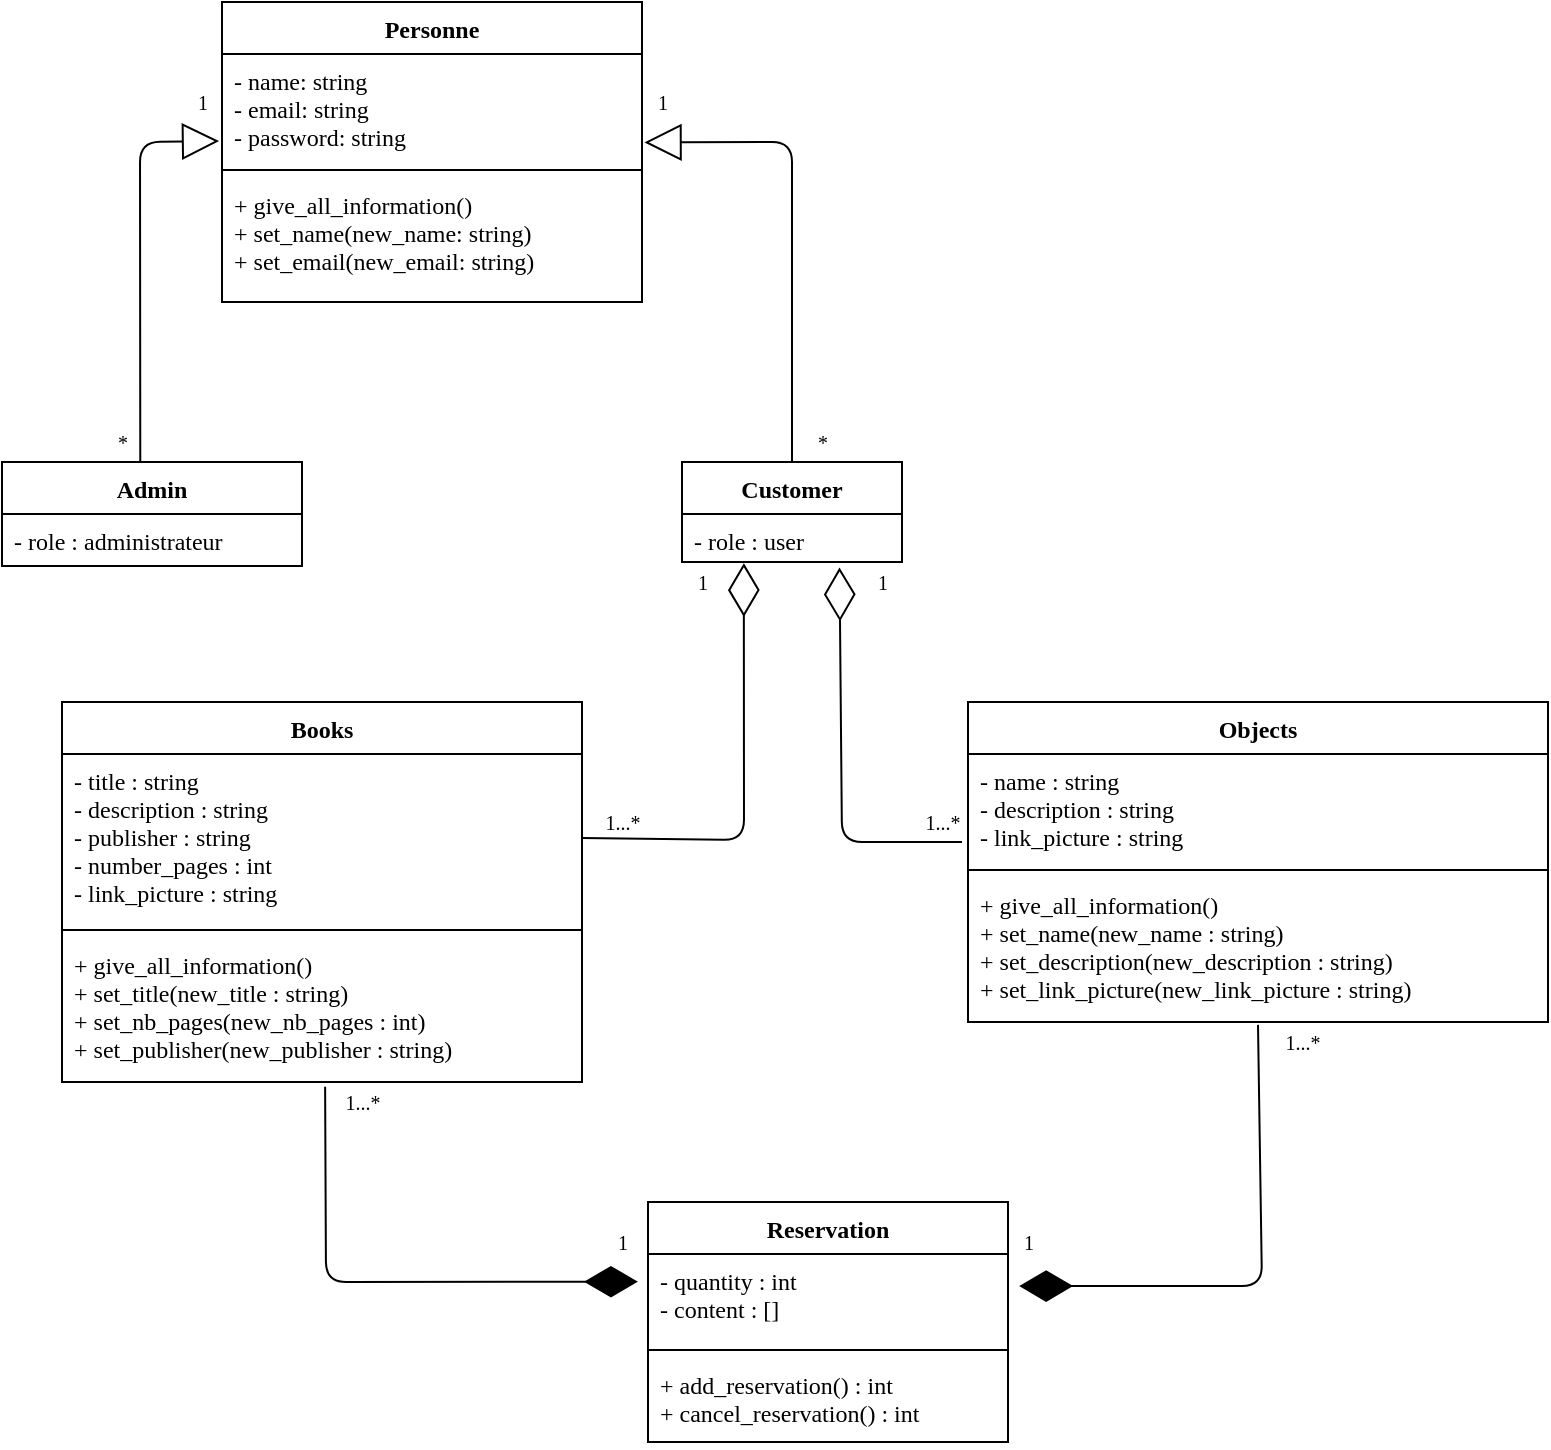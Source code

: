 <mxfile>
    <diagram id="jmX7XUUWfb2kjYzrGq_j" name="Page-1">
        <mxGraphModel dx="981" dy="793" grid="1" gridSize="10" guides="1" tooltips="1" connect="1" arrows="1" fold="1" page="1" pageScale="1" pageWidth="827" pageHeight="1169" math="0" shadow="0">
            <root>
                <mxCell id="0"/>
                <mxCell id="1" parent="0"/>
                <mxCell id="19" value="Personne" style="swimlane;fontStyle=1;align=center;verticalAlign=top;childLayout=stackLayout;horizontal=1;startSize=26;horizontalStack=0;resizeParent=1;resizeParentMax=0;resizeLast=0;collapsible=1;marginBottom=0;fontFamily=Verdana;" vertex="1" parent="1">
                    <mxGeometry x="120" y="10" width="210" height="150" as="geometry"/>
                </mxCell>
                <mxCell id="20" value="- name: string&#10;- email: string&#10;- password: string&#10;" style="text;strokeColor=none;fillColor=none;align=left;verticalAlign=top;spacingLeft=4;spacingRight=4;overflow=hidden;rotatable=0;points=[[0,0.5],[1,0.5]];portConstraint=eastwest;fontFamily=Verdana;" vertex="1" parent="19">
                    <mxGeometry y="26" width="210" height="54" as="geometry"/>
                </mxCell>
                <mxCell id="21" value="" style="line;strokeWidth=1;fillColor=none;align=left;verticalAlign=middle;spacingTop=-1;spacingLeft=3;spacingRight=3;rotatable=0;labelPosition=right;points=[];portConstraint=eastwest;fontFamily=Verdana;" vertex="1" parent="19">
                    <mxGeometry y="80" width="210" height="8" as="geometry"/>
                </mxCell>
                <mxCell id="22" value="+ give_all_information()&#10;+ set_name(new_name: string)&#10;+ set_email(new_email: string)" style="text;strokeColor=none;fillColor=none;align=left;verticalAlign=top;spacingLeft=4;spacingRight=4;overflow=hidden;rotatable=0;points=[[0,0.5],[1,0.5]];portConstraint=eastwest;fontFamily=Verdana;" vertex="1" parent="19">
                    <mxGeometry y="88" width="210" height="62" as="geometry"/>
                </mxCell>
                <mxCell id="23" value="Admin" style="swimlane;fontStyle=1;align=center;verticalAlign=top;childLayout=stackLayout;horizontal=1;startSize=26;horizontalStack=0;resizeParent=1;resizeParentMax=0;resizeLast=0;collapsible=1;marginBottom=0;fontFamily=Verdana;" vertex="1" parent="1">
                    <mxGeometry x="10" y="240" width="150" height="52" as="geometry"/>
                </mxCell>
                <mxCell id="24" value="- role : administrateur" style="text;strokeColor=none;fillColor=none;align=left;verticalAlign=top;spacingLeft=4;spacingRight=4;overflow=hidden;rotatable=0;points=[[0,0.5],[1,0.5]];portConstraint=eastwest;fontFamily=Verdana;" vertex="1" parent="23">
                    <mxGeometry y="26" width="150" height="26" as="geometry"/>
                </mxCell>
                <mxCell id="27" value="Customer" style="swimlane;fontStyle=1;align=center;verticalAlign=top;childLayout=stackLayout;horizontal=1;startSize=26;horizontalStack=0;resizeParent=1;resizeParentMax=0;resizeLast=0;collapsible=1;marginBottom=0;fontFamily=Verdana;" vertex="1" parent="1">
                    <mxGeometry x="350" y="240" width="110" height="50" as="geometry"/>
                </mxCell>
                <mxCell id="28" value="- role : user" style="text;strokeColor=none;fillColor=none;align=left;verticalAlign=top;spacingLeft=4;spacingRight=4;overflow=hidden;rotatable=0;points=[[0,0.5],[1,0.5]];portConstraint=eastwest;fontFamily=Verdana;" vertex="1" parent="27">
                    <mxGeometry y="26" width="110" height="24" as="geometry"/>
                </mxCell>
                <mxCell id="31" value="Books" style="swimlane;fontStyle=1;align=center;verticalAlign=top;childLayout=stackLayout;horizontal=1;startSize=26;horizontalStack=0;resizeParent=1;resizeParentMax=0;resizeLast=0;collapsible=1;marginBottom=0;fontFamily=Verdana;" vertex="1" parent="1">
                    <mxGeometry x="40" y="360" width="260" height="190" as="geometry"/>
                </mxCell>
                <mxCell id="32" value="- title : string&#10;- description : string&#10;- publisher : string&#10;- number_pages : int&#10;- link_picture : string" style="text;strokeColor=none;fillColor=none;align=left;verticalAlign=top;spacingLeft=4;spacingRight=4;overflow=hidden;rotatable=0;points=[[0,0.5],[1,0.5]];portConstraint=eastwest;fontFamily=Verdana;" vertex="1" parent="31">
                    <mxGeometry y="26" width="260" height="84" as="geometry"/>
                </mxCell>
                <mxCell id="33" value="" style="line;strokeWidth=1;fillColor=none;align=left;verticalAlign=middle;spacingTop=-1;spacingLeft=3;spacingRight=3;rotatable=0;labelPosition=right;points=[];portConstraint=eastwest;fontFamily=Verdana;" vertex="1" parent="31">
                    <mxGeometry y="110" width="260" height="8" as="geometry"/>
                </mxCell>
                <mxCell id="34" value="+ give_all_information()&#10;+ set_title(new_title : string)&#10;+ set_nb_pages(new_nb_pages : int)&#10;+ set_publisher(new_publisher : string)" style="text;strokeColor=none;fillColor=none;align=left;verticalAlign=top;spacingLeft=4;spacingRight=4;overflow=hidden;rotatable=0;points=[[0,0.5],[1,0.5]];portConstraint=eastwest;fontFamily=Verdana;" vertex="1" parent="31">
                    <mxGeometry y="118" width="260" height="72" as="geometry"/>
                </mxCell>
                <mxCell id="35" value="Objects" style="swimlane;fontStyle=1;align=center;verticalAlign=top;childLayout=stackLayout;horizontal=1;startSize=26;horizontalStack=0;resizeParent=1;resizeParentMax=0;resizeLast=0;collapsible=1;marginBottom=0;fontFamily=Verdana;" vertex="1" parent="1">
                    <mxGeometry x="493" y="360" width="290" height="160" as="geometry"/>
                </mxCell>
                <mxCell id="36" value="- name : string&#10;- description : string&#10;- link_picture : string&#10;" style="text;strokeColor=none;fillColor=none;align=left;verticalAlign=top;spacingLeft=4;spacingRight=4;overflow=hidden;rotatable=0;points=[[0,0.5],[1,0.5]];portConstraint=eastwest;fontFamily=Verdana;" vertex="1" parent="35">
                    <mxGeometry y="26" width="290" height="54" as="geometry"/>
                </mxCell>
                <mxCell id="37" value="" style="line;strokeWidth=1;fillColor=none;align=left;verticalAlign=middle;spacingTop=-1;spacingLeft=3;spacingRight=3;rotatable=0;labelPosition=right;points=[];portConstraint=eastwest;fontFamily=Verdana;" vertex="1" parent="35">
                    <mxGeometry y="80" width="290" height="8" as="geometry"/>
                </mxCell>
                <mxCell id="38" value="+ give_all_information()&#10;+ set_name(new_name : string)&#10;+ set_description(new_description : string)&#10;+ set_link_picture(new_link_picture : string)" style="text;strokeColor=none;fillColor=none;align=left;verticalAlign=top;spacingLeft=4;spacingRight=4;overflow=hidden;rotatable=0;points=[[0,0.5],[1,0.5]];portConstraint=eastwest;fontFamily=Verdana;" vertex="1" parent="35">
                    <mxGeometry y="88" width="290" height="72" as="geometry"/>
                </mxCell>
                <mxCell id="39" value="Reservation" style="swimlane;fontStyle=1;align=center;verticalAlign=top;childLayout=stackLayout;horizontal=1;startSize=26;horizontalStack=0;resizeParent=1;resizeParentMax=0;resizeLast=0;collapsible=1;marginBottom=0;fontFamily=Verdana;" vertex="1" parent="1">
                    <mxGeometry x="333" y="610" width="180" height="120" as="geometry"/>
                </mxCell>
                <mxCell id="40" value="- quantity : int&#10;- content : []" style="text;strokeColor=none;fillColor=none;align=left;verticalAlign=top;spacingLeft=4;spacingRight=4;overflow=hidden;rotatable=0;points=[[0,0.5],[1,0.5]];portConstraint=eastwest;fontFamily=Verdana;" vertex="1" parent="39">
                    <mxGeometry y="26" width="180" height="44" as="geometry"/>
                </mxCell>
                <mxCell id="41" value="" style="line;strokeWidth=1;fillColor=none;align=left;verticalAlign=middle;spacingTop=-1;spacingLeft=3;spacingRight=3;rotatable=0;labelPosition=right;points=[];portConstraint=eastwest;fontFamily=Verdana;" vertex="1" parent="39">
                    <mxGeometry y="70" width="180" height="8" as="geometry"/>
                </mxCell>
                <mxCell id="42" value="+ add_reservation() : int&#10;+ cancel_reservation() : int" style="text;strokeColor=none;fillColor=none;align=left;verticalAlign=top;spacingLeft=4;spacingRight=4;overflow=hidden;rotatable=0;points=[[0,0.5],[1,0.5]];portConstraint=eastwest;fontFamily=Verdana;" vertex="1" parent="39">
                    <mxGeometry y="78" width="180" height="42" as="geometry"/>
                </mxCell>
                <mxCell id="43" value="" style="endArrow=diamondThin;endFill=1;endSize=24;html=1;fontFamily=Lucida Console;entryX=-0.028;entryY=0.315;entryDx=0;entryDy=0;entryPerimeter=0;exitX=0.506;exitY=1.033;exitDx=0;exitDy=0;exitPerimeter=0;" edge="1" parent="1" source="34" target="40">
                    <mxGeometry width="160" relative="1" as="geometry">
                        <mxPoint x="172" y="550" as="sourcePoint"/>
                        <mxPoint x="350" y="650" as="targetPoint"/>
                        <Array as="points">
                            <mxPoint x="172" y="650"/>
                        </Array>
                    </mxGeometry>
                </mxCell>
                <mxCell id="44" value="" style="endArrow=diamondThin;endFill=1;endSize=24;html=1;fontFamily=Lucida Console;entryX=1.031;entryY=0.364;entryDx=0;entryDy=0;entryPerimeter=0;exitX=0.5;exitY=1.02;exitDx=0;exitDy=0;exitPerimeter=0;" edge="1" parent="1" source="38" target="40">
                    <mxGeometry width="160" relative="1" as="geometry">
                        <mxPoint x="610" y="530" as="sourcePoint"/>
                        <mxPoint x="740" y="640" as="targetPoint"/>
                        <Array as="points">
                            <mxPoint x="640" y="652"/>
                        </Array>
                    </mxGeometry>
                </mxCell>
                <mxCell id="51" value="" style="endArrow=block;endSize=16;endFill=0;html=1;fontFamily=Verdana;entryX=-0.007;entryY=0.806;entryDx=0;entryDy=0;entryPerimeter=0;exitX=0.957;exitY=0.975;exitDx=0;exitDy=0;exitPerimeter=0;" edge="1" parent="1" source="53" target="20">
                    <mxGeometry x="0.125" y="10" width="160" relative="1" as="geometry">
                        <mxPoint x="100" y="230" as="sourcePoint"/>
                        <mxPoint x="270" y="200" as="targetPoint"/>
                        <Array as="points">
                            <mxPoint x="79" y="80"/>
                        </Array>
                        <mxPoint as="offset"/>
                    </mxGeometry>
                </mxCell>
                <mxCell id="52" value="" style="endArrow=block;endSize=16;endFill=0;html=1;fontFamily=Verdana;entryX=1.006;entryY=0.819;entryDx=0;entryDy=0;entryPerimeter=0;exitX=0.5;exitY=0;exitDx=0;exitDy=0;" edge="1" parent="1" source="27" target="20">
                    <mxGeometry width="160" relative="1" as="geometry">
                        <mxPoint x="370" y="260" as="sourcePoint"/>
                        <mxPoint x="530" y="260" as="targetPoint"/>
                        <Array as="points">
                            <mxPoint x="405" y="80"/>
                        </Array>
                    </mxGeometry>
                </mxCell>
                <mxCell id="53" value="&lt;font style=&quot;font-size: 10px&quot;&gt;*&lt;/font&gt;" style="text;html=1;align=center;verticalAlign=middle;resizable=0;points=[];autosize=1;strokeColor=none;fillColor=none;fontFamily=Verdana;" vertex="1" parent="1">
                    <mxGeometry x="60" y="220" width="20" height="20" as="geometry"/>
                </mxCell>
                <mxCell id="54" value="&lt;font style=&quot;font-size: 10px&quot;&gt;1&lt;/font&gt;" style="text;html=1;align=center;verticalAlign=middle;resizable=0;points=[];autosize=1;strokeColor=none;fillColor=none;fontFamily=Verdana;" vertex="1" parent="1">
                    <mxGeometry x="100" y="50" width="20" height="20" as="geometry"/>
                </mxCell>
                <mxCell id="55" value="&lt;font style=&quot;font-size: 10px&quot;&gt;1&lt;/font&gt;" style="text;html=1;align=center;verticalAlign=middle;resizable=0;points=[];autosize=1;strokeColor=none;fillColor=none;fontFamily=Verdana;" vertex="1" parent="1">
                    <mxGeometry x="330" y="50" width="20" height="20" as="geometry"/>
                </mxCell>
                <mxCell id="56" value="&lt;font style=&quot;font-size: 10px&quot;&gt;*&lt;/font&gt;" style="text;html=1;align=center;verticalAlign=middle;resizable=0;points=[];autosize=1;strokeColor=none;fillColor=none;fontFamily=Verdana;" vertex="1" parent="1">
                    <mxGeometry x="410" y="220" width="20" height="20" as="geometry"/>
                </mxCell>
                <mxCell id="57" value="&lt;font face=&quot;Verdana&quot; style=&quot;font-size: 10px&quot;&gt;1...*&lt;/font&gt;" style="text;html=1;align=center;verticalAlign=middle;resizable=0;points=[];autosize=1;strokeColor=none;fillColor=none;fontFamily=Lucida Console;" vertex="1" parent="1">
                    <mxGeometry x="460" y="410" width="40" height="20" as="geometry"/>
                </mxCell>
                <mxCell id="58" value="&lt;font style=&quot;font-size: 10px&quot;&gt;1...*&lt;/font&gt;" style="text;html=1;align=center;verticalAlign=middle;resizable=0;points=[];autosize=1;strokeColor=none;fillColor=none;fontFamily=Verdana;" vertex="1" parent="1">
                    <mxGeometry x="300" y="410" width="40" height="20" as="geometry"/>
                </mxCell>
                <mxCell id="59" value="1...*" style="text;html=1;align=center;verticalAlign=middle;resizable=0;points=[];autosize=1;strokeColor=none;fillColor=none;fontFamily=Verdana;fontSize=10;" vertex="1" parent="1">
                    <mxGeometry x="170" y="550" width="40" height="20" as="geometry"/>
                </mxCell>
                <mxCell id="60" value="&lt;font style=&quot;font-size: 10px;&quot;&gt;1&lt;/font&gt;" style="text;html=1;align=center;verticalAlign=middle;resizable=0;points=[];autosize=1;strokeColor=none;fillColor=none;fontFamily=Verdana;fontSize=10;" vertex="1" parent="1">
                    <mxGeometry x="310" y="620" width="20" height="20" as="geometry"/>
                </mxCell>
                <mxCell id="61" value="1" style="text;html=1;align=center;verticalAlign=middle;resizable=0;points=[];autosize=1;strokeColor=none;fillColor=none;fontFamily=Verdana;fontSize=10;" vertex="1" parent="1">
                    <mxGeometry x="513" y="620" width="20" height="20" as="geometry"/>
                </mxCell>
                <mxCell id="62" value="&lt;font style=&quot;font-size: 10px;&quot;&gt;1...*&lt;/font&gt;" style="text;html=1;align=center;verticalAlign=middle;resizable=0;points=[];autosize=1;strokeColor=none;fillColor=none;fontFamily=Verdana;fontSize=10;" vertex="1" parent="1">
                    <mxGeometry x="640" y="520" width="40" height="20" as="geometry"/>
                </mxCell>
                <mxCell id="63" value="" style="endArrow=diamondThin;endFill=0;endSize=24;html=1;fontFamily=Lucida Console;exitX=1;exitY=0.5;exitDx=0;exitDy=0;entryX=0.281;entryY=1.024;entryDx=0;entryDy=0;entryPerimeter=0;" edge="1" parent="1" source="32" target="28">
                    <mxGeometry width="160" relative="1" as="geometry">
                        <mxPoint x="399.6" y="300.96" as="sourcePoint"/>
                        <mxPoint x="311.04" y="428.76" as="targetPoint"/>
                        <Array as="points">
                            <mxPoint x="381" y="429"/>
                        </Array>
                    </mxGeometry>
                </mxCell>
                <mxCell id="64" value="" style="endArrow=diamondThin;endFill=0;endSize=24;html=1;fontFamily=Lucida Console;entryX=0.716;entryY=1.113;entryDx=0;entryDy=0;entryPerimeter=0;" edge="1" parent="1" target="28">
                    <mxGeometry width="160" relative="1" as="geometry">
                        <mxPoint x="490" y="430" as="sourcePoint"/>
                        <mxPoint x="502.42" y="429.696" as="targetPoint"/>
                        <Array as="points">
                            <mxPoint x="430" y="430"/>
                        </Array>
                    </mxGeometry>
                </mxCell>
                <mxCell id="67" value="1" style="text;html=1;align=center;verticalAlign=middle;resizable=0;points=[];autosize=1;strokeColor=none;fillColor=none;fontSize=10;fontFamily=Verdana;" vertex="1" parent="1">
                    <mxGeometry x="350" y="290" width="20" height="20" as="geometry"/>
                </mxCell>
                <mxCell id="68" value="1" style="text;html=1;align=center;verticalAlign=middle;resizable=0;points=[];autosize=1;strokeColor=none;fillColor=none;fontSize=10;fontFamily=Verdana;" vertex="1" parent="1">
                    <mxGeometry x="440" y="290" width="20" height="20" as="geometry"/>
                </mxCell>
            </root>
        </mxGraphModel>
    </diagram>
</mxfile>